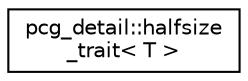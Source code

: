 digraph "Graphical Class Hierarchy"
{
 // LATEX_PDF_SIZE
  edge [fontname="Helvetica",fontsize="10",labelfontname="Helvetica",labelfontsize="10"];
  node [fontname="Helvetica",fontsize="10",shape=record];
  rankdir="LR";
  Node0 [label="pcg_detail::halfsize\l_trait\< T \>",height=0.2,width=0.4,color="black", fillcolor="white", style="filled",URL="$structpcg__detail_1_1halfsize__trait.html",tooltip=" "];
}
